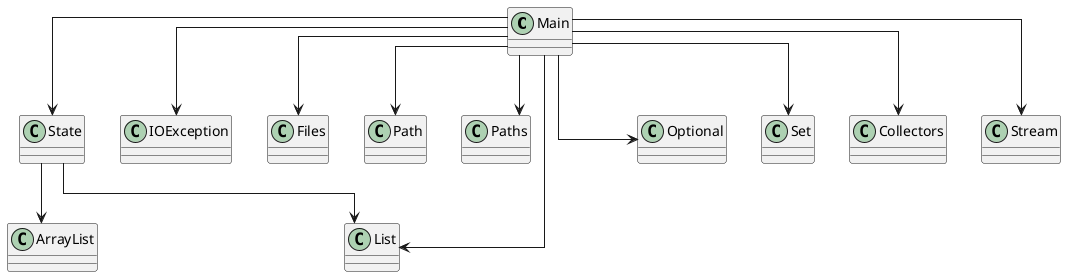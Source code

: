 @startuml
skinparam linetype ortho
class Main
Main --> State
Main --> IOException
Main --> Files
Main --> Path
Main --> Paths
Main --> List
Main --> Optional
Main --> Set
Main --> Collectors
Main --> Stream
class State
State --> ArrayList
State --> List
@enduml
